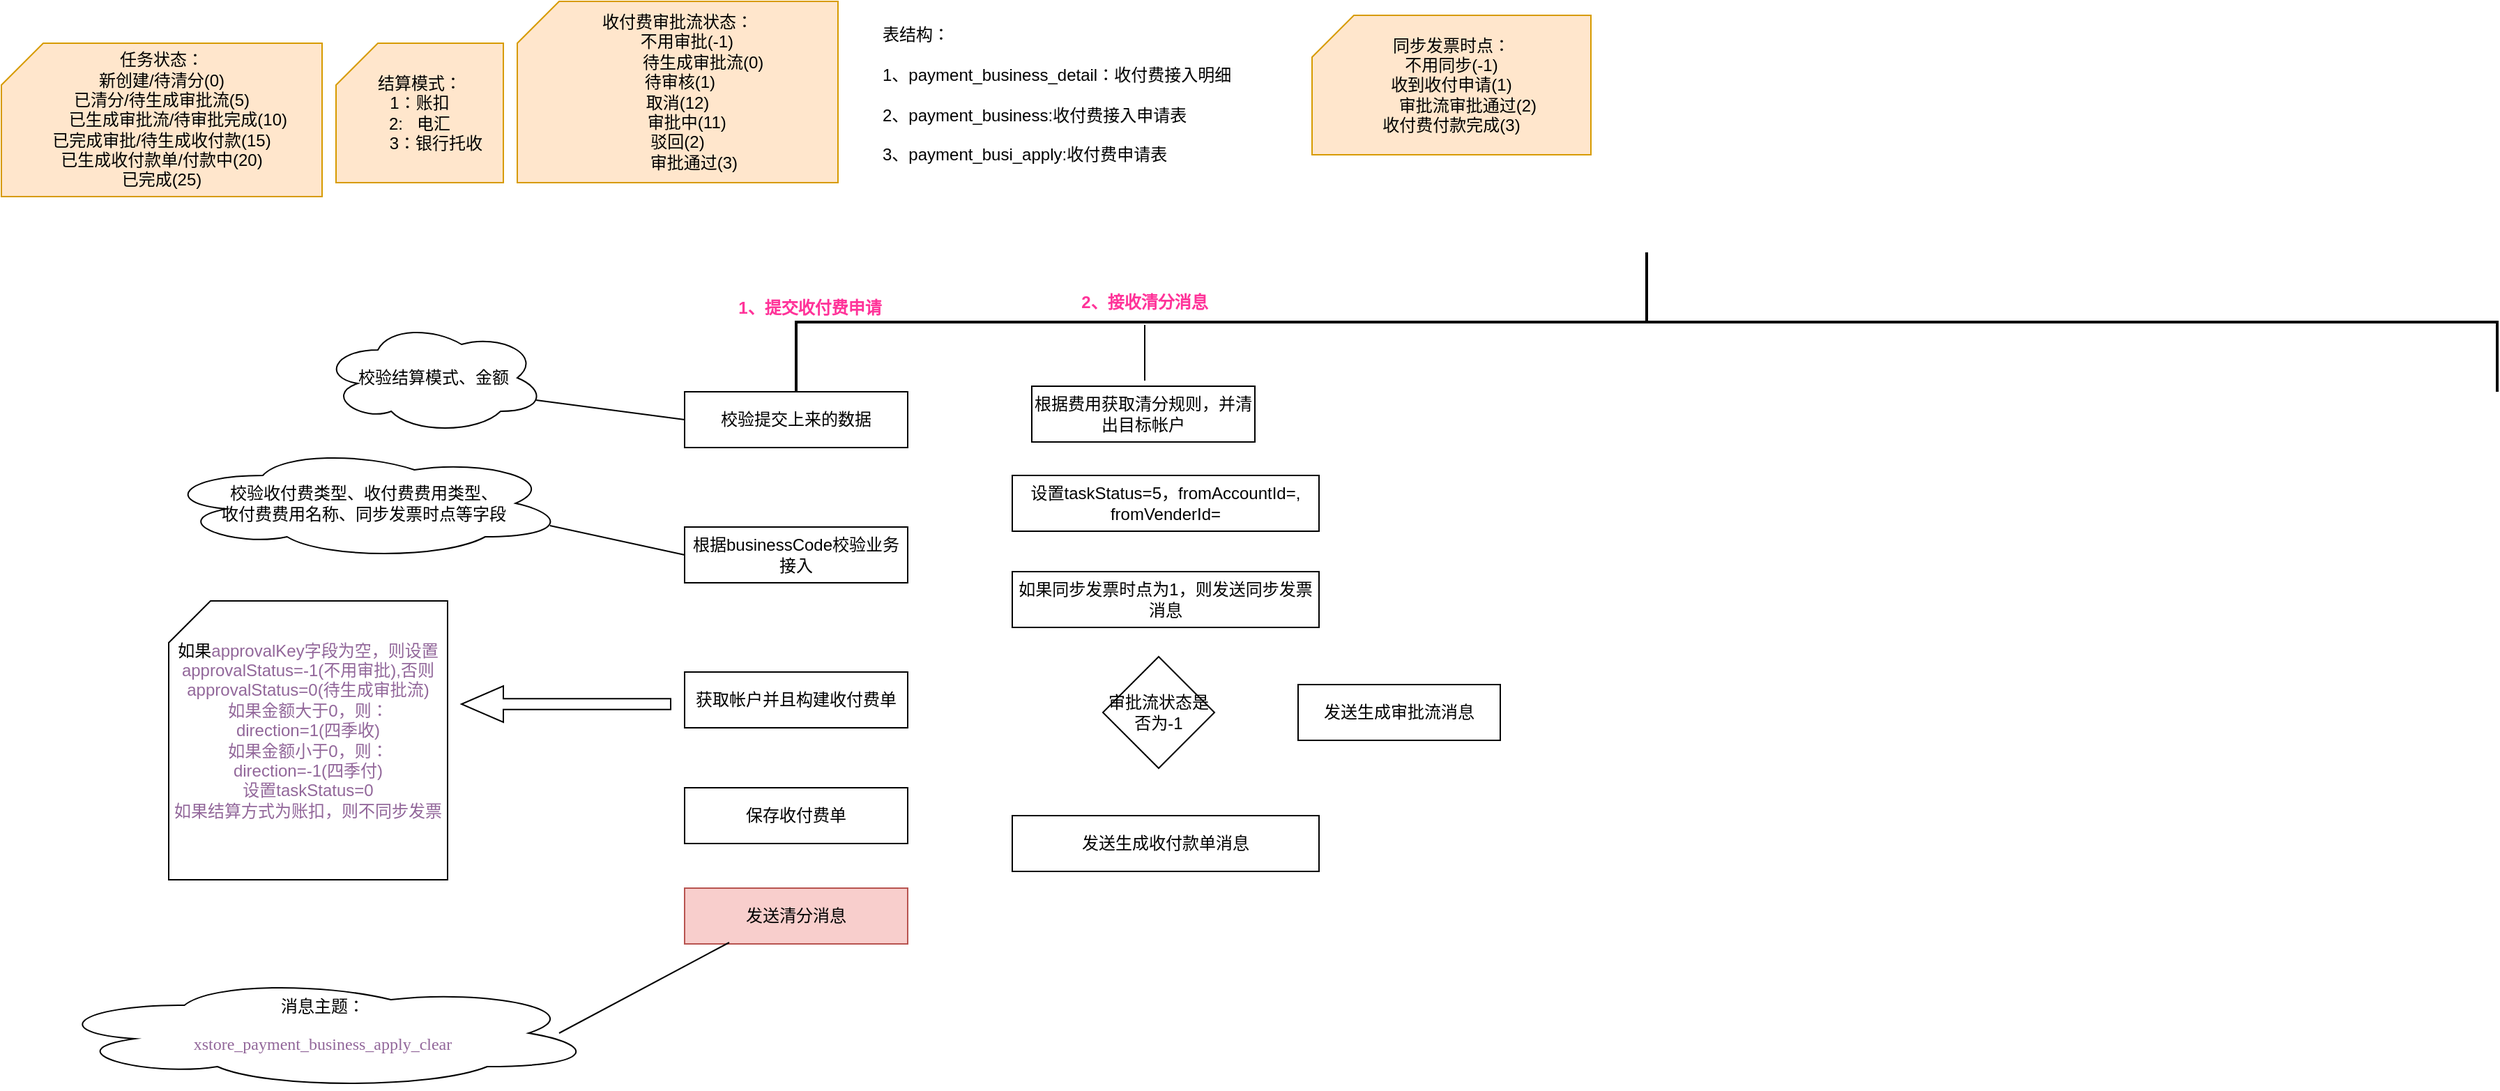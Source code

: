 <mxfile version="11.0.8" type="github"><diagram id="caSzI0WUD-6tY-7GJb6t" name="Page-1"><mxGraphModel dx="1970" dy="762" grid="1" gridSize="10" guides="1" tooltips="1" connect="1" arrows="1" fold="1" page="1" pageScale="1" pageWidth="827" pageHeight="1169" math="0" shadow="0"><root><mxCell id="0"/><mxCell id="1" parent="0"/><mxCell id="fiOI_tOhJTVQoqX9DKkL-2" value="" style="strokeWidth=2;html=1;shape=mxgraph.flowchart.annotation_2;align=left;pointerEvents=1;direction=south;" vertex="1" parent="1"><mxGeometry x="-40" y="200" width="1220" height="100" as="geometry"/></mxCell><mxCell id="fiOI_tOhJTVQoqX9DKkL-3" value="校验提交上来的数据" style="rounded=0;whiteSpace=wrap;html=1;" vertex="1" parent="1"><mxGeometry x="-120" y="300" width="160" height="40" as="geometry"/></mxCell><mxCell id="fiOI_tOhJTVQoqX9DKkL-6" value="&lt;b&gt;&lt;font color=&quot;#FF3399&quot;&gt;1、提交收付费申请&lt;/font&gt;&lt;/b&gt;" style="text;html=1;strokeColor=none;fillColor=none;align=center;verticalAlign=middle;whiteSpace=wrap;rounded=0;direction=west;" vertex="1" parent="1"><mxGeometry x="-90" y="230" width="120" height="20" as="geometry"/></mxCell><mxCell id="fiOI_tOhJTVQoqX9DKkL-7" value="结算模式：&lt;br&gt;1：账扣&lt;br&gt;2:&amp;nbsp;&amp;nbsp; 电汇&lt;br&gt;&amp;nbsp;&amp;nbsp;&amp;nbsp;&amp;nbsp;&amp;nbsp;&amp;nbsp; 3：银行托收" style="shape=card;whiteSpace=wrap;html=1;fillColor=#ffe6cc;strokeColor=#d79b00;" vertex="1" parent="1"><mxGeometry x="-370" y="50" width="120" height="100" as="geometry"/></mxCell><mxCell id="fiOI_tOhJTVQoqX9DKkL-8" value="校验结算模式、金额" style="ellipse;shape=cloud;whiteSpace=wrap;html=1;fillColor=none;" vertex="1" parent="1"><mxGeometry x="-380" y="250" width="160" height="80" as="geometry"/></mxCell><mxCell id="fiOI_tOhJTVQoqX9DKkL-10" value="" style="endArrow=none;html=1;exitX=0.96;exitY=0.7;exitDx=0;exitDy=0;exitPerimeter=0;entryX=0;entryY=0.5;entryDx=0;entryDy=0;" edge="1" parent="1" source="fiOI_tOhJTVQoqX9DKkL-8" target="fiOI_tOhJTVQoqX9DKkL-3"><mxGeometry width="50" height="50" relative="1" as="geometry"><mxPoint x="-240" y="360" as="sourcePoint"/><mxPoint x="-190" y="310" as="targetPoint"/></mxGeometry></mxCell><mxCell id="fiOI_tOhJTVQoqX9DKkL-11" value="根据businessCode校验业务接入" style="rounded=0;whiteSpace=wrap;html=1;" vertex="1" parent="1"><mxGeometry x="-120" y="397" width="160" height="40" as="geometry"/></mxCell><mxCell id="fiOI_tOhJTVQoqX9DKkL-12" value="校验收付费类型、收付费费用类型、&lt;br&gt;收付费费用名称、同步发票时点等字段" style="ellipse;shape=cloud;whiteSpace=wrap;html=1;fillColor=none;" vertex="1" parent="1"><mxGeometry x="-495" y="340" width="290" height="80" as="geometry"/></mxCell><mxCell id="fiOI_tOhJTVQoqX9DKkL-13" value="" style="endArrow=none;html=1;exitX=0.96;exitY=0.7;exitDx=0;exitDy=0;exitPerimeter=0;entryX=0;entryY=0.5;entryDx=0;entryDy=0;" edge="1" parent="1" source="fiOI_tOhJTVQoqX9DKkL-12" target="fiOI_tOhJTVQoqX9DKkL-11"><mxGeometry width="50" height="50" relative="1" as="geometry"><mxPoint x="-249.9" y="420" as="sourcePoint"/><mxPoint x="-143.5" y="434" as="targetPoint"/></mxGeometry></mxCell><mxCell id="fiOI_tOhJTVQoqX9DKkL-19" value="收付费审批流状态：&lt;br&gt;&amp;nbsp;&amp;nbsp;&amp;nbsp; 不用审批(-1)&lt;br&gt;&amp;nbsp;&amp;nbsp;&amp;nbsp;&amp;nbsp;&amp;nbsp;&amp;nbsp;&amp;nbsp;&amp;nbsp;&amp;nbsp;&amp;nbsp; 待生成审批流(0)&lt;br&gt;&amp;nbsp;待审核(1)&lt;br&gt;取消(12)&lt;br&gt;&amp;nbsp;&amp;nbsp;&amp;nbsp; 审批中(11)&lt;br&gt;驳回(2)&lt;br&gt;&amp;nbsp;&amp;nbsp;&amp;nbsp;&amp;nbsp;&amp;nbsp;&amp;nbsp; 审批通过(3)" style="shape=card;whiteSpace=wrap;html=1;fillColor=#ffe6cc;strokeColor=#d79b00;" vertex="1" parent="1"><mxGeometry x="-240" y="20" width="230" height="130" as="geometry"/></mxCell><mxCell id="fiOI_tOhJTVQoqX9DKkL-20" value="获取帐户并且构建收付费单" style="rounded=0;whiteSpace=wrap;html=1;" vertex="1" parent="1"><mxGeometry x="-120" y="501" width="160" height="40" as="geometry"/></mxCell><mxCell id="fiOI_tOhJTVQoqX9DKkL-22" value="如果&lt;span style=&quot;color: #92679a&quot;&gt;approvalKey字段为空，则设置&lt;br&gt;approvalStatus=-1(不用审批),否则&lt;br&gt;&lt;/span&gt;&lt;span style=&quot;color: #92679a&quot;&gt;approvalStatus=0(待生成审批流)&lt;br&gt;如果金额大于0，则：&lt;br&gt;direction=1(四季收)&lt;br&gt;如果金额小于0，则：&lt;br&gt;direction=-1(四季付)&lt;br&gt;设置taskStatus=0&lt;br&gt;如果结算方式为账扣，则不同步发票&lt;br&gt;&lt;br&gt;&lt;/span&gt;&lt;span style=&quot;color: #92679a&quot;&gt;&lt;/span&gt;" style="shape=card;whiteSpace=wrap;html=1;fillColor=none;" vertex="1" parent="1"><mxGeometry x="-490" y="450" width="200" height="200" as="geometry"/></mxCell><mxCell id="fiOI_tOhJTVQoqX9DKkL-23" value="" style="shape=singleArrow;direction=west;whiteSpace=wrap;html=1;fillColor=none;" vertex="1" parent="1"><mxGeometry x="-280" y="511" width="150" height="26" as="geometry"/></mxCell><mxCell id="fiOI_tOhJTVQoqX9DKkL-24" value="表结构：&#xa;&#xa;1、payment_business_detail：收付费接入明细&#xa;&#xa;2、payment_business:收付费接入申请表&#xa;&#xa;3、payment_busi_apply:收付费申请表" style="text;html=1;" vertex="1" parent="1"><mxGeometry x="20" y="30" width="280" height="110" as="geometry"/></mxCell><mxCell id="fiOI_tOhJTVQoqX9DKkL-25" value="任务状态：&lt;br&gt;新创建/待清分(0)&lt;br&gt;已清分/待生成审批流(5)&lt;br&gt;&amp;nbsp;&amp;nbsp;&amp;nbsp;&amp;nbsp;&amp;nbsp;&amp;nbsp; 已生成审批流/待审批完成(10)&lt;br&gt;已完成审批/待生成收付款(15)&lt;br&gt;已生成收付款单/付款中(20)&lt;br&gt;已完成(25)" style="shape=card;whiteSpace=wrap;html=1;fillColor=#ffe6cc;strokeColor=#d79b00;" vertex="1" parent="1"><mxGeometry x="-610" y="50" width="230" height="110" as="geometry"/></mxCell><mxCell id="fiOI_tOhJTVQoqX9DKkL-26" value="保存收付费单" style="rounded=0;whiteSpace=wrap;html=1;" vertex="1" parent="1"><mxGeometry x="-120" y="584" width="160" height="40" as="geometry"/></mxCell><mxCell id="fiOI_tOhJTVQoqX9DKkL-27" value="发送清分消息" style="rounded=0;whiteSpace=wrap;html=1;fillColor=#f8cecc;strokeColor=#b85450;" vertex="1" parent="1"><mxGeometry x="-120" y="656" width="160" height="40" as="geometry"/></mxCell><mxCell id="fiOI_tOhJTVQoqX9DKkL-28" value="消息主题：&lt;br&gt;&lt;pre style=&quot;background-color: #ffffff ; color: #000000 ; font-family: &amp;#34;menlo&amp;#34; ; font-size: 9.0pt&quot;&gt;&lt;span style=&quot;color: #92679a&quot;&gt;xstore_payment_business_apply_clear&lt;/span&gt;&lt;/pre&gt;" style="ellipse;shape=cloud;whiteSpace=wrap;html=1;fillColor=none;" vertex="1" parent="1"><mxGeometry x="-577.5" y="720" width="395" height="80" as="geometry"/></mxCell><mxCell id="fiOI_tOhJTVQoqX9DKkL-29" value="" style="endArrow=none;html=1;entryX=0.2;entryY=0.975;entryDx=0;entryDy=0;entryPerimeter=0;" edge="1" parent="1" target="fiOI_tOhJTVQoqX9DKkL-27"><mxGeometry width="50" height="50" relative="1" as="geometry"><mxPoint x="-210" y="760" as="sourcePoint"/><mxPoint x="-160" y="710" as="targetPoint"/></mxGeometry></mxCell><mxCell id="fiOI_tOhJTVQoqX9DKkL-30" value="同步发票时点：&lt;br&gt;不用同步(-1)&lt;br&gt;收到收付申请(1)&lt;br&gt;&amp;nbsp;&amp;nbsp;&amp;nbsp;&amp;nbsp;&amp;nbsp;&amp;nbsp; 审批流审批通过(2)&lt;br&gt;收付费付款完成(3)" style="shape=card;whiteSpace=wrap;html=1;fillColor=#ffe6cc;strokeColor=#d79b00;" vertex="1" parent="1"><mxGeometry x="330" y="30" width="200" height="100" as="geometry"/></mxCell><mxCell id="fiOI_tOhJTVQoqX9DKkL-31" value="" style="endArrow=none;html=1;" edge="1" parent="1"><mxGeometry width="50" height="50" relative="1" as="geometry"><mxPoint x="210" y="292" as="sourcePoint"/><mxPoint x="210" y="252" as="targetPoint"/></mxGeometry></mxCell><mxCell id="fiOI_tOhJTVQoqX9DKkL-32" value="根据费用获取清分规则，并清出目标帐户" style="rounded=0;whiteSpace=wrap;html=1;" vertex="1" parent="1"><mxGeometry x="129" y="296" width="160" height="40" as="geometry"/></mxCell><mxCell id="fiOI_tOhJTVQoqX9DKkL-33" value="&lt;b&gt;&lt;font color=&quot;#FF3399&quot;&gt;2、接收清分消息&lt;/font&gt;&lt;/b&gt;" style="text;html=1;strokeColor=none;fillColor=none;align=center;verticalAlign=middle;whiteSpace=wrap;rounded=0;direction=west;" vertex="1" parent="1"><mxGeometry x="150" y="226" width="120" height="20" as="geometry"/></mxCell><mxCell id="fiOI_tOhJTVQoqX9DKkL-34" value="设置taskStatus=5，fromAccountId=,&lt;br&gt;fromVenderId=" style="rounded=0;whiteSpace=wrap;html=1;" vertex="1" parent="1"><mxGeometry x="115" y="360" width="220" height="40" as="geometry"/></mxCell><mxCell id="fiOI_tOhJTVQoqX9DKkL-35" value="如果同步发票时点为1，则发送同步发票消息" style="rounded=0;whiteSpace=wrap;html=1;" vertex="1" parent="1"><mxGeometry x="115" y="429" width="220" height="40" as="geometry"/></mxCell><mxCell id="fiOI_tOhJTVQoqX9DKkL-36" value="发送生成收付款单消息" style="rounded=0;whiteSpace=wrap;html=1;" vertex="1" parent="1"><mxGeometry x="115" y="604" width="220" height="40" as="geometry"/></mxCell><mxCell id="fiOI_tOhJTVQoqX9DKkL-37" value="发送生成审批流消息" style="rounded=0;whiteSpace=wrap;html=1;" vertex="1" parent="1"><mxGeometry x="320" y="510" width="145" height="40" as="geometry"/></mxCell><mxCell id="fiOI_tOhJTVQoqX9DKkL-38" value="审批流状态是否为-1" style="rhombus;whiteSpace=wrap;html=1;fillColor=none;" vertex="1" parent="1"><mxGeometry x="180" y="490" width="80" height="80" as="geometry"/></mxCell></root></mxGraphModel></diagram></mxfile>